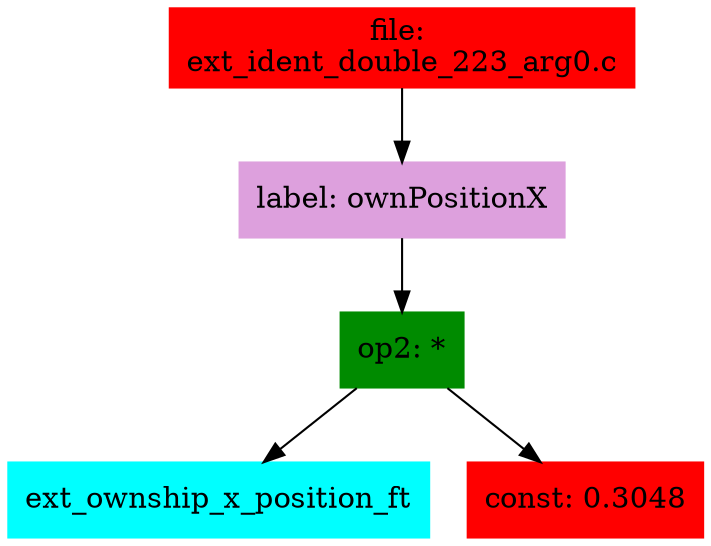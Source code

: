 digraph G {
node [shape=box]

0 [label="file: 
ext_ident_double_223_arg0.c",color=red, style=filled]
1 [label="label: ownPositionX",color=plum, style=filled]
0 -> 1
2 [label="op2: *",color=green4, style=filled]
1 -> 2
3 [label="ext_ownship_x_position_ft",color=cyan1, style=filled]
2 -> 3
4 [label="const: 0.3048",color=red1, style=filled]
2 -> 4


}

